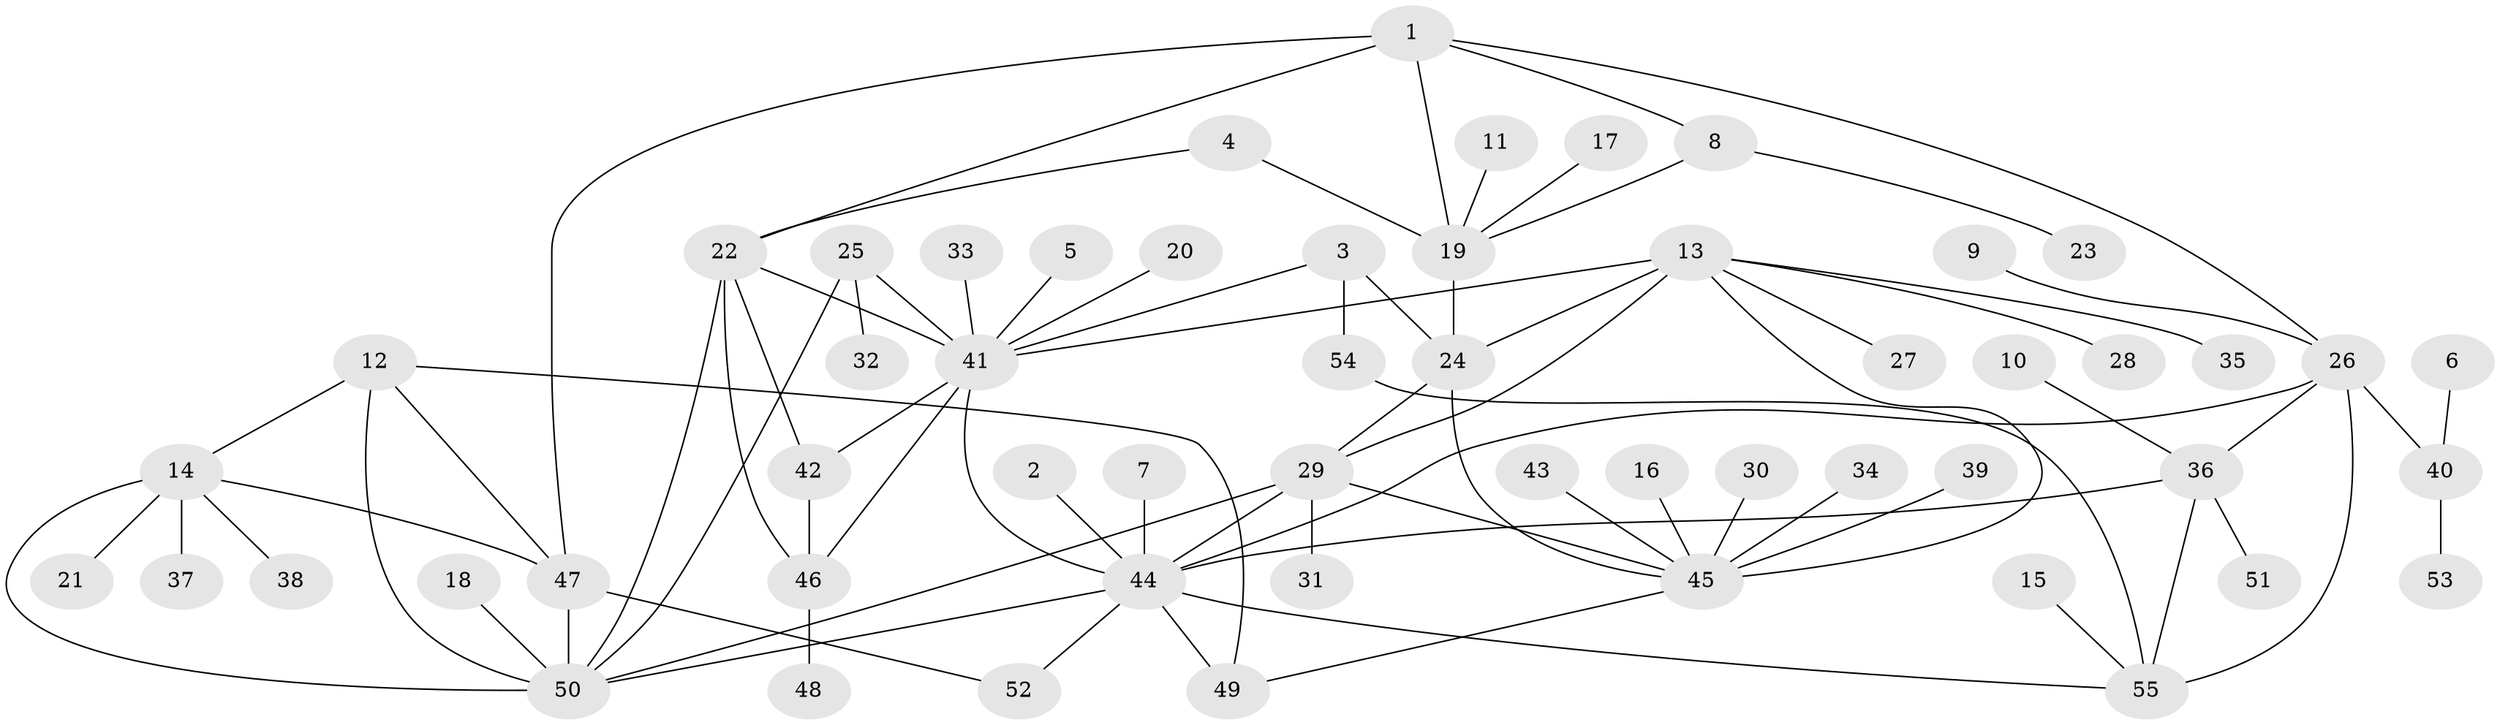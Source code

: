 // original degree distribution, {5: 0.03669724770642202, 10: 0.009174311926605505, 6: 0.045871559633027525, 7: 0.07339449541284404, 9: 0.027522935779816515, 12: 0.009174311926605505, 8: 0.01834862385321101, 13: 0.01834862385321101, 4: 0.009174311926605505, 1: 0.6055045871559633, 3: 0.027522935779816515, 2: 0.11926605504587157}
// Generated by graph-tools (version 1.1) at 2025/02/03/09/25 03:02:49]
// undirected, 55 vertices, 80 edges
graph export_dot {
graph [start="1"]
  node [color=gray90,style=filled];
  1;
  2;
  3;
  4;
  5;
  6;
  7;
  8;
  9;
  10;
  11;
  12;
  13;
  14;
  15;
  16;
  17;
  18;
  19;
  20;
  21;
  22;
  23;
  24;
  25;
  26;
  27;
  28;
  29;
  30;
  31;
  32;
  33;
  34;
  35;
  36;
  37;
  38;
  39;
  40;
  41;
  42;
  43;
  44;
  45;
  46;
  47;
  48;
  49;
  50;
  51;
  52;
  53;
  54;
  55;
  1 -- 8 [weight=3.0];
  1 -- 19 [weight=3.0];
  1 -- 22 [weight=1.0];
  1 -- 26 [weight=1.0];
  1 -- 47 [weight=1.0];
  2 -- 44 [weight=1.0];
  3 -- 24 [weight=1.0];
  3 -- 41 [weight=1.0];
  3 -- 54 [weight=1.0];
  4 -- 19 [weight=1.0];
  4 -- 22 [weight=1.0];
  5 -- 41 [weight=1.0];
  6 -- 40 [weight=1.0];
  7 -- 44 [weight=1.0];
  8 -- 19 [weight=1.0];
  8 -- 23 [weight=1.0];
  9 -- 26 [weight=1.0];
  10 -- 36 [weight=1.0];
  11 -- 19 [weight=1.0];
  12 -- 14 [weight=1.0];
  12 -- 47 [weight=1.0];
  12 -- 49 [weight=1.0];
  12 -- 50 [weight=2.0];
  13 -- 24 [weight=2.0];
  13 -- 27 [weight=1.0];
  13 -- 28 [weight=1.0];
  13 -- 29 [weight=2.0];
  13 -- 35 [weight=1.0];
  13 -- 41 [weight=1.0];
  13 -- 45 [weight=2.0];
  14 -- 21 [weight=1.0];
  14 -- 37 [weight=1.0];
  14 -- 38 [weight=1.0];
  14 -- 47 [weight=1.0];
  14 -- 50 [weight=2.0];
  15 -- 55 [weight=1.0];
  16 -- 45 [weight=1.0];
  17 -- 19 [weight=1.0];
  18 -- 50 [weight=1.0];
  19 -- 24 [weight=1.0];
  20 -- 41 [weight=1.0];
  22 -- 41 [weight=2.0];
  22 -- 42 [weight=2.0];
  22 -- 46 [weight=2.0];
  22 -- 50 [weight=1.0];
  24 -- 29 [weight=1.0];
  24 -- 45 [weight=1.0];
  25 -- 32 [weight=1.0];
  25 -- 41 [weight=1.0];
  25 -- 50 [weight=1.0];
  26 -- 36 [weight=1.0];
  26 -- 40 [weight=1.0];
  26 -- 44 [weight=1.0];
  26 -- 55 [weight=2.0];
  29 -- 31 [weight=1.0];
  29 -- 44 [weight=1.0];
  29 -- 45 [weight=1.0];
  29 -- 50 [weight=1.0];
  30 -- 45 [weight=1.0];
  33 -- 41 [weight=1.0];
  34 -- 45 [weight=1.0];
  36 -- 44 [weight=1.0];
  36 -- 51 [weight=1.0];
  36 -- 55 [weight=2.0];
  39 -- 45 [weight=1.0];
  40 -- 53 [weight=1.0];
  41 -- 42 [weight=1.0];
  41 -- 44 [weight=1.0];
  41 -- 46 [weight=1.0];
  42 -- 46 [weight=1.0];
  43 -- 45 [weight=1.0];
  44 -- 49 [weight=1.0];
  44 -- 50 [weight=1.0];
  44 -- 52 [weight=1.0];
  44 -- 55 [weight=2.0];
  45 -- 49 [weight=1.0];
  46 -- 48 [weight=1.0];
  47 -- 50 [weight=2.0];
  47 -- 52 [weight=1.0];
  54 -- 55 [weight=1.0];
}
